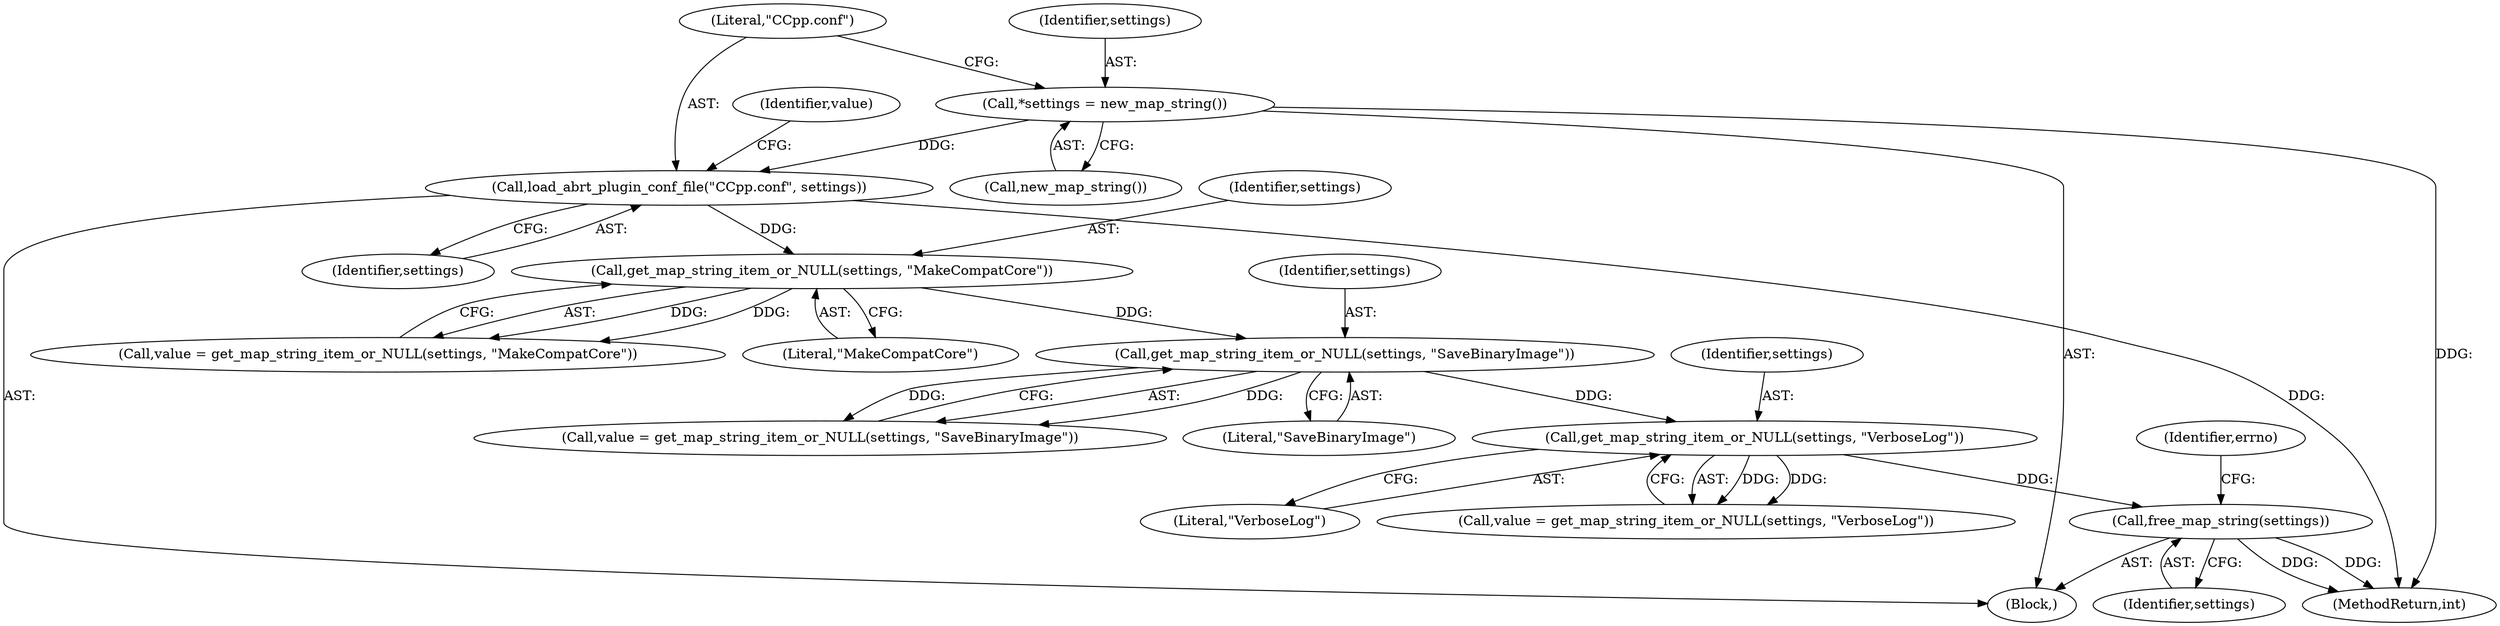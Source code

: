 digraph "0_abrt_8939398b82006ba1fec4ed491339fc075f43fc7c_1@API" {
"1000256" [label="(Call,free_map_string(settings))"];
"1000247" [label="(Call,get_map_string_item_or_NULL(settings, \"VerboseLog\"))"];
"1000236" [label="(Call,get_map_string_item_or_NULL(settings, \"SaveBinaryImage\"))"];
"1000225" [label="(Call,get_map_string_item_or_NULL(settings, \"MakeCompatCore\"))"];
"1000219" [label="(Call,load_abrt_plugin_conf_file(\"CCpp.conf\", settings))"];
"1000216" [label="(Call,*settings = new_map_string())"];
"1000238" [label="(Literal,\"SaveBinaryImage\")"];
"1000225" [label="(Call,get_map_string_item_or_NULL(settings, \"MakeCompatCore\"))"];
"1000227" [label="(Literal,\"MakeCompatCore\")"];
"1000257" [label="(Identifier,settings)"];
"1000217" [label="(Identifier,settings)"];
"1000234" [label="(Call,value = get_map_string_item_or_NULL(settings, \"SaveBinaryImage\"))"];
"1001228" [label="(MethodReturn,int)"];
"1000219" [label="(Call,load_abrt_plugin_conf_file(\"CCpp.conf\", settings))"];
"1000216" [label="(Call,*settings = new_map_string())"];
"1000223" [label="(Call,value = get_map_string_item_or_NULL(settings, \"MakeCompatCore\"))"];
"1000218" [label="(Call,new_map_string())"];
"1000245" [label="(Call,value = get_map_string_item_or_NULL(settings, \"VerboseLog\"))"];
"1000236" [label="(Call,get_map_string_item_or_NULL(settings, \"SaveBinaryImage\"))"];
"1000220" [label="(Literal,\"CCpp.conf\")"];
"1000224" [label="(Identifier,value)"];
"1000214" [label="(Block,)"];
"1000248" [label="(Identifier,settings)"];
"1000221" [label="(Identifier,settings)"];
"1000226" [label="(Identifier,settings)"];
"1000259" [label="(Identifier,errno)"];
"1000256" [label="(Call,free_map_string(settings))"];
"1000237" [label="(Identifier,settings)"];
"1000247" [label="(Call,get_map_string_item_or_NULL(settings, \"VerboseLog\"))"];
"1000249" [label="(Literal,\"VerboseLog\")"];
"1000256" -> "1000214"  [label="AST: "];
"1000256" -> "1000257"  [label="CFG: "];
"1000257" -> "1000256"  [label="AST: "];
"1000259" -> "1000256"  [label="CFG: "];
"1000256" -> "1001228"  [label="DDG: "];
"1000256" -> "1001228"  [label="DDG: "];
"1000247" -> "1000256"  [label="DDG: "];
"1000247" -> "1000245"  [label="AST: "];
"1000247" -> "1000249"  [label="CFG: "];
"1000248" -> "1000247"  [label="AST: "];
"1000249" -> "1000247"  [label="AST: "];
"1000245" -> "1000247"  [label="CFG: "];
"1000247" -> "1000245"  [label="DDG: "];
"1000247" -> "1000245"  [label="DDG: "];
"1000236" -> "1000247"  [label="DDG: "];
"1000236" -> "1000234"  [label="AST: "];
"1000236" -> "1000238"  [label="CFG: "];
"1000237" -> "1000236"  [label="AST: "];
"1000238" -> "1000236"  [label="AST: "];
"1000234" -> "1000236"  [label="CFG: "];
"1000236" -> "1000234"  [label="DDG: "];
"1000236" -> "1000234"  [label="DDG: "];
"1000225" -> "1000236"  [label="DDG: "];
"1000225" -> "1000223"  [label="AST: "];
"1000225" -> "1000227"  [label="CFG: "];
"1000226" -> "1000225"  [label="AST: "];
"1000227" -> "1000225"  [label="AST: "];
"1000223" -> "1000225"  [label="CFG: "];
"1000225" -> "1000223"  [label="DDG: "];
"1000225" -> "1000223"  [label="DDG: "];
"1000219" -> "1000225"  [label="DDG: "];
"1000219" -> "1000214"  [label="AST: "];
"1000219" -> "1000221"  [label="CFG: "];
"1000220" -> "1000219"  [label="AST: "];
"1000221" -> "1000219"  [label="AST: "];
"1000224" -> "1000219"  [label="CFG: "];
"1000219" -> "1001228"  [label="DDG: "];
"1000216" -> "1000219"  [label="DDG: "];
"1000216" -> "1000214"  [label="AST: "];
"1000216" -> "1000218"  [label="CFG: "];
"1000217" -> "1000216"  [label="AST: "];
"1000218" -> "1000216"  [label="AST: "];
"1000220" -> "1000216"  [label="CFG: "];
"1000216" -> "1001228"  [label="DDG: "];
}
